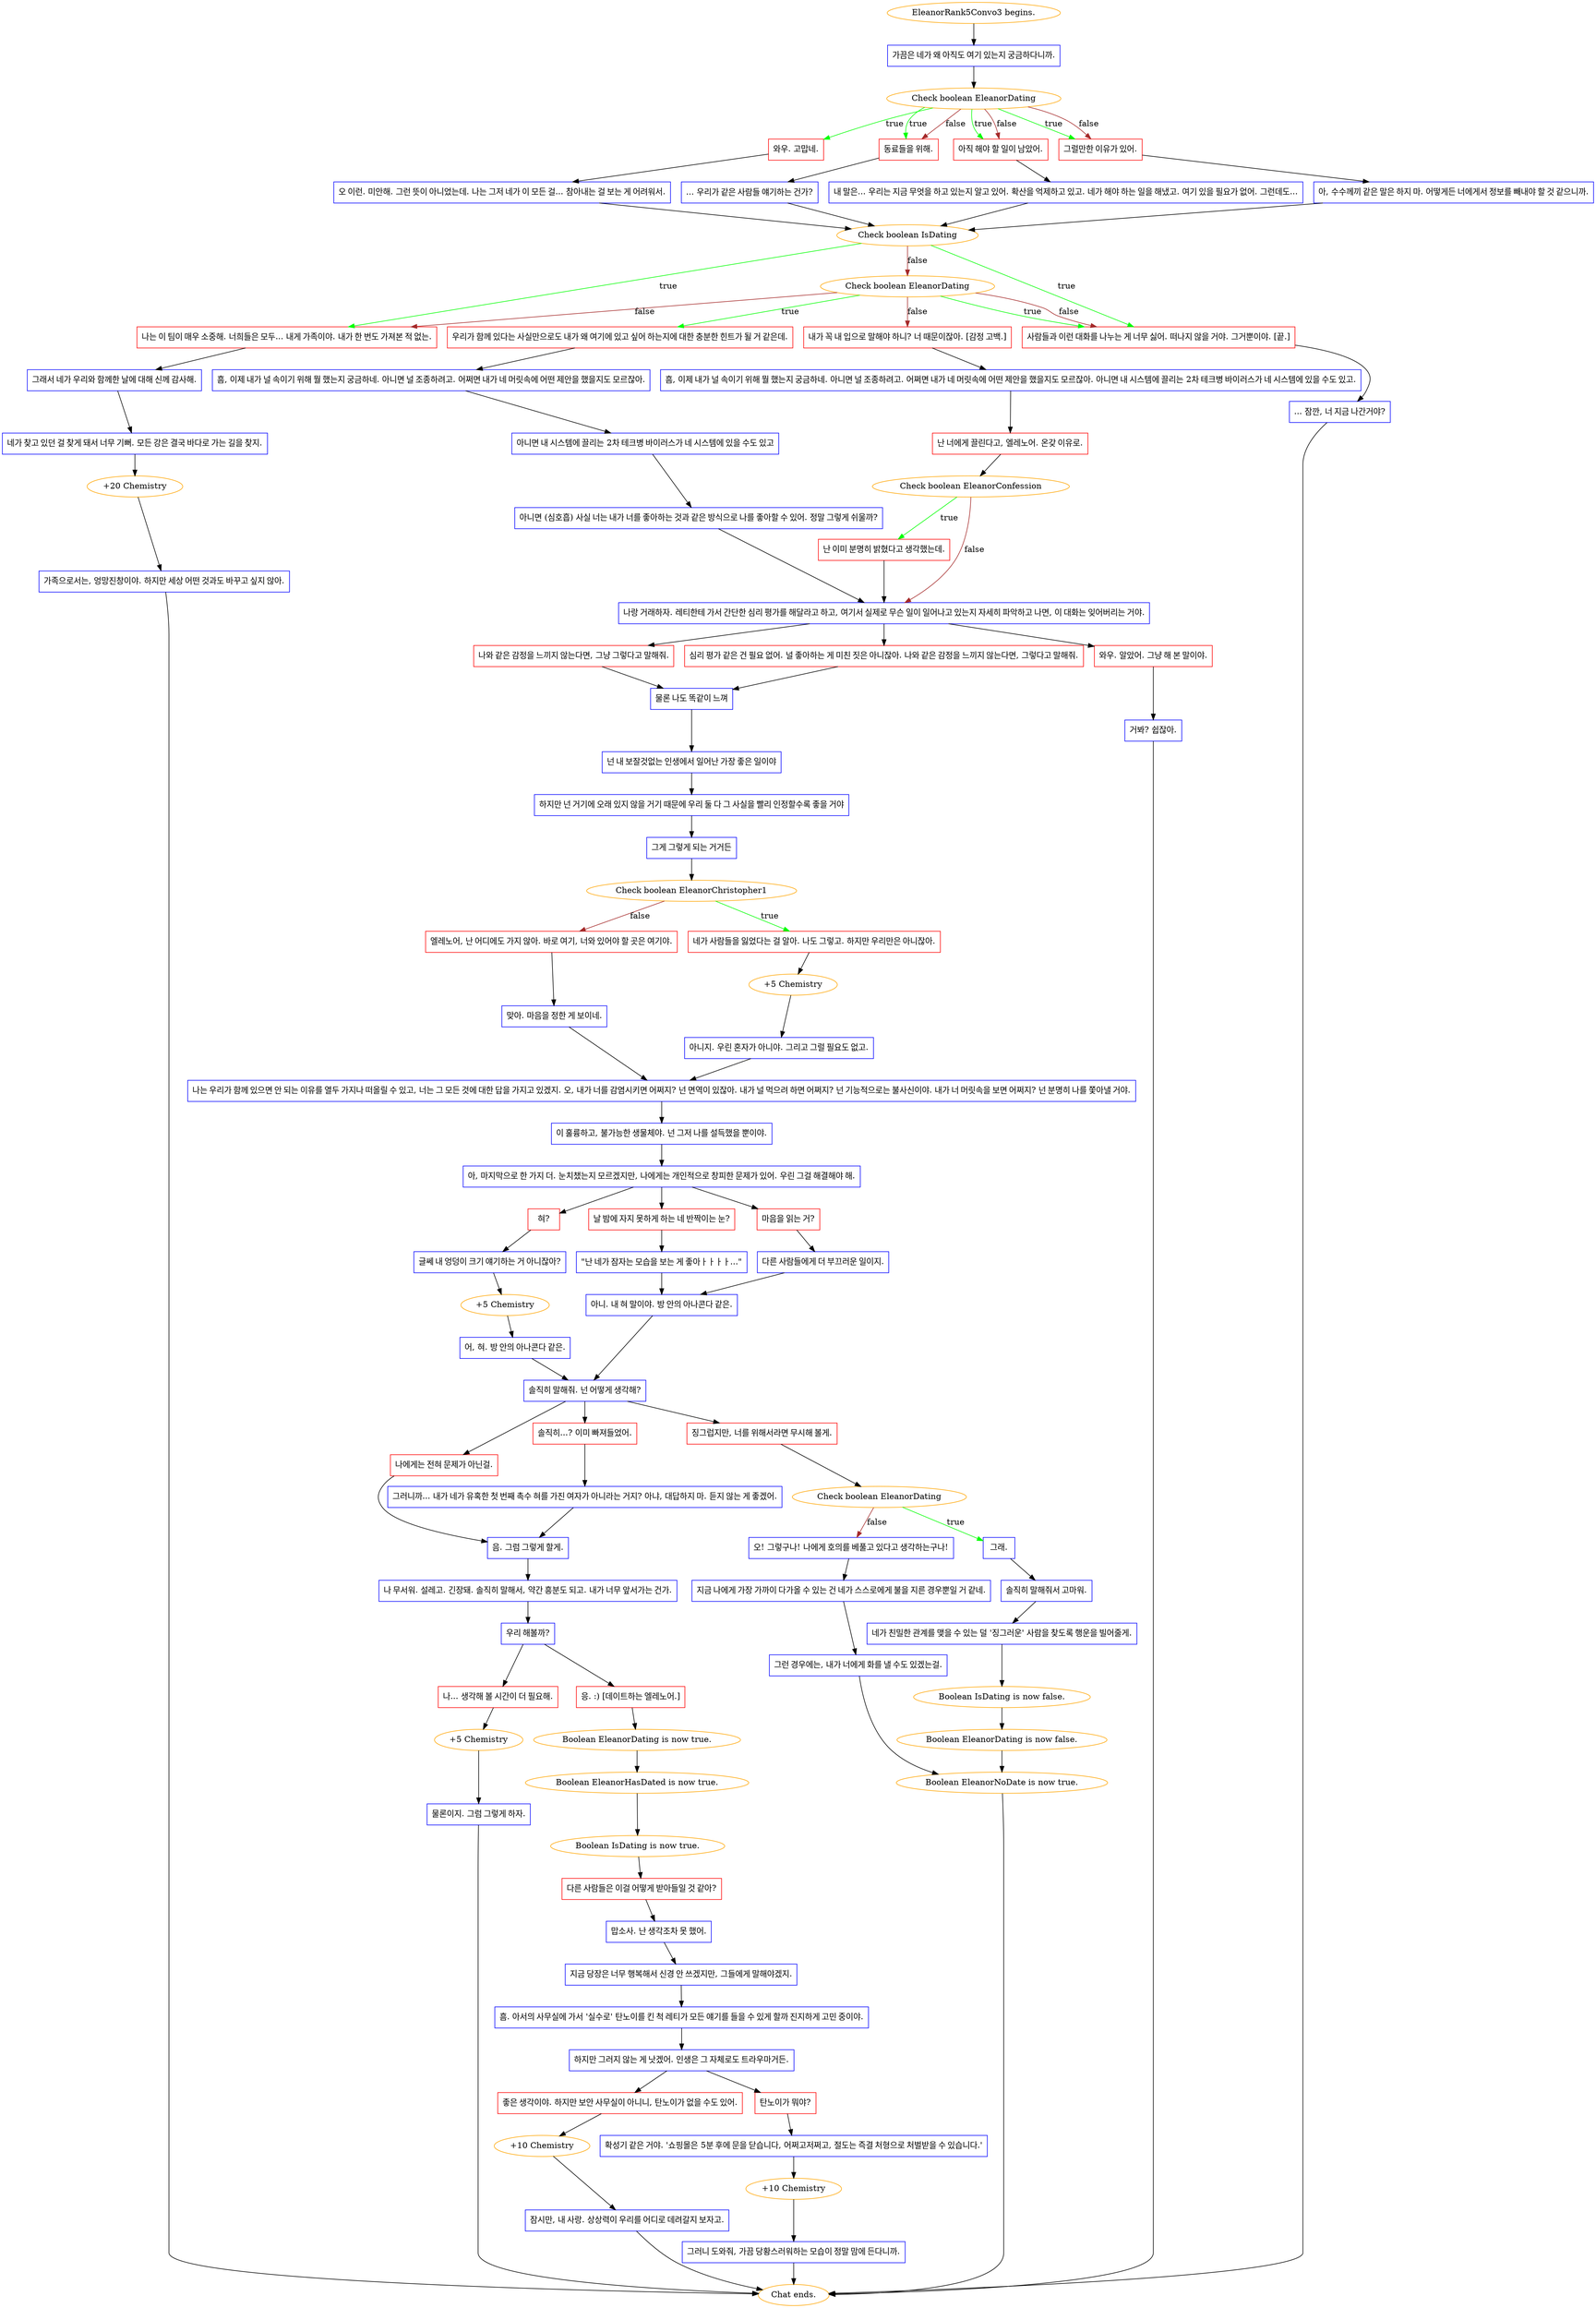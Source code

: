 digraph {
	"EleanorRank5Convo3 begins." [color=orange];
		"EleanorRank5Convo3 begins." -> j63289209;
	j63289209 [label="가끔은 네가 왜 아직도 여기 있는지 궁금하다니까.",shape=box,color=blue];
		j63289209 -> j1105820008;
	j1105820008 [label="Check boolean EleanorDating",color=orange];
		j1105820008 -> j2184612716 [label=true,color=green];
		j1105820008 -> j1958707980 [label=true,color=green];
		j1105820008 -> j693927266 [label=true,color=green];
		j1105820008 -> j4032085217 [label=true,color=green];
		j1105820008 -> j1958707980 [label=false,color=brown];
		j1105820008 -> j693927266 [label=false,color=brown];
		j1105820008 -> j4032085217 [label=false,color=brown];
	j2184612716 [label="와우. 고맙네.",shape=box,color=red];
		j2184612716 -> j2900646922;
	j1958707980 [label="동료들을 위해.",shape=box,color=red];
		j1958707980 -> j3211105851;
	j693927266 [label="아직 해야 할 일이 남았어.",shape=box,color=red];
		j693927266 -> j27698787;
	j4032085217 [label="그럴만한 이유가 있어.",shape=box,color=red];
		j4032085217 -> j2866046766;
	j2900646922 [label="오 이런. 미안해. 그런 뜻이 아니었는데. 나는 그저 네가 이 모든 걸... 참아내는 걸 보는 게 어려워서.",shape=box,color=blue];
		j2900646922 -> j948818843;
	j3211105851 [label="... 우리가 같은 사람들 얘기하는 건가?",shape=box,color=blue];
		j3211105851 -> j948818843;
	j27698787 [label="내 말은... 우리는 지금 무엇을 하고 있는지 알고 있어. 확산을 억제하고 있고. 네가 해야 하는 일을 해냈고. 여기 있을 필요가 없어. 그런데도...",shape=box,color=blue];
		j27698787 -> j948818843;
	j2866046766 [label="아, 수수께끼 같은 말은 하지 마. 어떻게든 너에게서 정보를 빼내야 할 것 같으니까.",shape=box,color=blue];
		j2866046766 -> j948818843;
	j948818843 [label="Check boolean IsDating",color=orange];
		j948818843 -> j2742966442 [label=true,color=green];
		j948818843 -> j1795076810 [label=true,color=green];
		j948818843 -> j125273988 [label=false,color=brown];
	j2742966442 [label="사람들과 이런 대화를 나누는 게 너무 싫어. 떠나지 않을 거야. 그거뿐이야. [끝.]",shape=box,color=red];
		j2742966442 -> j1097322203;
	j1795076810 [label="나는 이 팀이 매우 소중해. 너희들은 모두... 내게 가족이야. 내가 한 번도 가져본 적 없는.",shape=box,color=red];
		j1795076810 -> j1462562352;
	j125273988 [label="Check boolean EleanorDating",color=orange];
		j125273988 -> j3604782106 [label=true,color=green];
		j125273988 -> j2742966442 [label=true,color=green];
		j125273988 -> j3367157920 [label=false,color=brown];
		j125273988 -> j1795076810 [label=false,color=brown];
		j125273988 -> j2742966442 [label=false,color=brown];
	j1097322203 [label="... 잠깐, 너 지금 나간거야?",shape=box,color=blue];
		j1097322203 -> "Chat ends.";
	j1462562352 [label="그래서 네가 우리와 함께한 날에 대해 신께 감사해.",shape=box,color=blue];
		j1462562352 -> j569568078;
	j3604782106 [label="우리가 함께 있다는 사실만으로도 내가 왜 여기에 있고 싶어 하는지에 대한 충분한 힌트가 될 거 같은데.",shape=box,color=red];
		j3604782106 -> j1774223325;
	j3367157920 [label="내가 꼭 내 입으로 말해야 하니? 너 때문이잖아. [감정 고백.]",shape=box,color=red];
		j3367157920 -> j4117819466;
	"Chat ends." [color=orange];
	j569568078 [label="네가 찾고 있던 걸 찾게 돼서 너무 기뻐. 모든 강은 결국 바다로 가는 길을 찾지.",shape=box,color=blue];
		j569568078 -> j4292337148;
	j1774223325 [label="흠, 이제 내가 널 속이기 위해 뭘 했는지 궁금하네. 아니면 널 조종하려고. 어쩌면 내가 네 머릿속에 어떤 제안을 했을지도 모르잖아.",shape=box,color=blue];
		j1774223325 -> j512485837;
	j4117819466 [label="흠, 이제 내가 널 속이기 위해 뭘 했는지 궁금하네. 아니면 널 조종하려고. 어쩌면 내가 네 머릿속에 어떤 제안을 했을지도 모르잖아. 아니면 내 시스템에 끌리는 2차 테크병 바이러스가 네 시스템에 있을 수도 있고.",shape=box,color=blue];
		j4117819466 -> j694523506;
	j4292337148 [label="+20 Chemistry",color=orange];
		j4292337148 -> j1169355236;
	j512485837 [label="아니면 내 시스템에 끌리는 2차 테크병 바이러스가 네 시스템에 있을 수도 있고",shape=box,color=blue];
		j512485837 -> j1269144126;
	j694523506 [label="난 너에게 끌린다고, 엘레노어. 온갖 이유로.",shape=box,color=red];
		j694523506 -> j2084162130;
	j1169355236 [label="가족으로서는, 엉망진창이야. 하지만 세상 어떤 것과도 바꾸고 싶지 않아.",shape=box,color=blue];
		j1169355236 -> "Chat ends.";
	j1269144126 [label="아니면 (심호흡) 사실 너는 내가 너를 좋아하는 것과 같은 방식으로 나를 좋아할 수 있어. 정말 그렇게 쉬울까?",shape=box,color=blue];
		j1269144126 -> j1911901874;
	j2084162130 [label="Check boolean EleanorConfession",color=orange];
		j2084162130 -> j686636135 [label=true,color=green];
		j2084162130 -> j1911901874 [label=false,color=brown];
	j1911901874 [label="나랑 거래하자. 레티한테 가서 간단한 심리 평가를 해달라고 하고, 여기서 실제로 무슨 일이 일어나고 있는지 자세히 파악하고 나면, 이 대화는 잊어버리는 거야.",shape=box,color=blue];
		j1911901874 -> j2670424353;
		j1911901874 -> j1790665126;
		j1911901874 -> j1417044743;
	j686636135 [label="난 이미 분명히 밝혔다고 생각했는데.",shape=box,color=red];
		j686636135 -> j1911901874;
	j2670424353 [label="심리 평가 같은 건 필요 없어. 널 좋아하는 게 미친 짓은 아니잖아. 나와 같은 감정을 느끼지 않는다면, 그렇다고 말해줘.",shape=box,color=red];
		j2670424353 -> j1048904664;
	j1790665126 [label="나와 같은 감정을 느끼지 않는다면, 그냥 그렇다고 말해줘.",shape=box,color=red];
		j1790665126 -> j1048904664;
	j1417044743 [label="와우. 알았어. 그냥 해 본 말이야.",shape=box,color=red];
		j1417044743 -> j3699757898;
	j1048904664 [label="물론 나도 똑같이 느껴",shape=box,color=blue];
		j1048904664 -> j133871168;
	j3699757898 [label="거봐? 쉽잖아.",shape=box,color=blue];
		j3699757898 -> "Chat ends.";
	j133871168 [label="넌 내 보잘것없는 인생에서 일어난 가장 좋은 일이야",shape=box,color=blue];
		j133871168 -> j2969770385;
	j2969770385 [label="하지만 넌 거기에 오래 있지 않을 거기 때문에 우리 둘 다 그 사실을 빨리 인정할수록 좋을 거야",shape=box,color=blue];
		j2969770385 -> j2319160326;
	j2319160326 [label="그게 그렇게 되는 거거든",shape=box,color=blue];
		j2319160326 -> j2953212660;
	j2953212660 [label="Check boolean EleanorChristopher1",color=orange];
		j2953212660 -> j10723007 [label=true,color=green];
		j2953212660 -> j1033529833 [label=false,color=brown];
	j10723007 [label="네가 사람들을 잃었다는 걸 알아. 나도 그렇고. 하지만 우리만은 아니잖아.",shape=box,color=red];
		j10723007 -> j2615786027;
	j1033529833 [label="엘레노어, 난 어디에도 가지 않아. 바로 여기, 너와 있어야 할 곳은 여기야.",shape=box,color=red];
		j1033529833 -> j2929496445;
	j2615786027 [label="+5 Chemistry",color=orange];
		j2615786027 -> j1872017537;
	j2929496445 [label="맞아. 마음을 정한 게 보이네.",shape=box,color=blue];
		j2929496445 -> j3649071775;
	j1872017537 [label="아니지. 우린 혼자가 아니야. 그리고 그럴 필요도 없고.",shape=box,color=blue];
		j1872017537 -> j3649071775;
	j3649071775 [label="나는 우리가 함께 있으면 안 되는 이유를 열두 가지나 떠올릴 수 있고, 너는 그 모든 것에 대한 답을 가지고 있겠지. 오, 내가 너를 감염시키면 어쩌지? 넌 면역이 있잖아. 내가 널 먹으려 하면 어쩌지? 넌 기능적으로는 불사신이야. 내가 너 머릿속을 보면 어쩌지? 넌 분명히 나를 쫓아낼 거야.",shape=box,color=blue];
		j3649071775 -> j1599319105;
	j1599319105 [label="이 훌륭하고, 불가능한 생물체야. 넌 그저 나를 설득했을 뿐이야.",shape=box,color=blue];
		j1599319105 -> j1353523766;
	j1353523766 [label="아, 마지막으로 한 가지 더. 눈치챘는지 모르겠지만, 나에게는 개인적으로 창피한 문제가 있어. 우린 그걸 해결해야 해.",shape=box,color=blue];
		j1353523766 -> j602116617;
		j1353523766 -> j1663438778;
		j1353523766 -> j3207890677;
	j602116617 [label="날 밤에 자지 못하게 하는 네 반짝이는 눈?",shape=box,color=red];
		j602116617 -> j1332498227;
	j1663438778 [label="마음을 읽는 거?",shape=box,color=red];
		j1663438778 -> j486424918;
	j3207890677 [label="혀?",shape=box,color=red];
		j3207890677 -> j2314448162;
	j1332498227 [label="\"난 네가 잠자는 모습을 보는 게 좋아ㅏㅏㅏㅏ...\"",shape=box,color=blue];
		j1332498227 -> j2620177259;
	j486424918 [label="다른 사람들에게 더 부끄러운 일이지.",shape=box,color=blue];
		j486424918 -> j2620177259;
	j2314448162 [label="글쎄 내 엉덩이 크기 얘기하는 거 아니잖아?",shape=box,color=blue];
		j2314448162 -> j2949082231;
	j2620177259 [label="아니. 내 혀 말이야. 방 안의 아나콘다 같은.",shape=box,color=blue];
		j2620177259 -> j2970748003;
	j2949082231 [label="+5 Chemistry",color=orange];
		j2949082231 -> j2380065021;
	j2970748003 [label="솔직히 말해줘. 넌 어떻게 생각해?",shape=box,color=blue];
		j2970748003 -> j2678881750;
		j2970748003 -> j3932669224;
		j2970748003 -> j4011128323;
	j2380065021 [label="어, 혀. 방 안의 아나콘다 같은.",shape=box,color=blue];
		j2380065021 -> j2970748003;
	j2678881750 [label="징그럽지만, 너를 위해서라면 무시해 볼게.",shape=box,color=red];
		j2678881750 -> j737588234;
	j3932669224 [label="나에게는 전혀 문제가 아닌걸.",shape=box,color=red];
		j3932669224 -> j4150952713;
	j4011128323 [label="솔직히...? 이미 빠져들었어.",shape=box,color=red];
		j4011128323 -> j1876076460;
	j737588234 [label="Check boolean EleanorDating",color=orange];
		j737588234 -> j109025609 [label=true,color=green];
		j737588234 -> j2511786427 [label=false,color=brown];
	j4150952713 [label="음. 그럼 그렇게 할게.",shape=box,color=blue];
		j4150952713 -> j1775760429;
	j1876076460 [label="그러니까... 내가 네가 유혹한 첫 번째 촉수 혀를 가진 여자가 아니라는 거지? 아냐, 대답하지 마. 듣지 않는 게 좋겠어.",shape=box,color=blue];
		j1876076460 -> j4150952713;
	j109025609 [label="그래.",shape=box,color=blue];
		j109025609 -> j3359829635;
	j2511786427 [label="오! 그렇구나! 나에게 호의를 베풀고 있다고 생각하는구나!",shape=box,color=blue];
		j2511786427 -> j1741476843;
	j1775760429 [label="나 무서워. 설레고. 긴장돼. 솔직히 말해서, 약간 흥분도 되고. 내가 너무 앞서가는 건가.",shape=box,color=blue];
		j1775760429 -> j1086033935;
	j3359829635 [label="솔직히 말해줘서 고마워.",shape=box,color=blue];
		j3359829635 -> j3506587598;
	j1741476843 [label="지금 나에게 가장 가까이 다가올 수 있는 건 네가 스스로에게 불을 지른 경우뿐일 거 같네.",shape=box,color=blue];
		j1741476843 -> j3497963676;
	j1086033935 [label="우리 해볼까?",shape=box,color=blue];
		j1086033935 -> j2529353043;
		j1086033935 -> j1492379584;
	j3506587598 [label="네가 친밀한 관계를 맺을 수 있는 덜 '징그러운' 사람을 찾도록 행운을 빌어줄게.",shape=box,color=blue];
		j3506587598 -> j3127028283;
	j3497963676 [label="그런 경우에는, 내가 너에게 화를 낼 수도 있겠는걸.",shape=box,color=blue];
		j3497963676 -> j2728200779;
	j2529353043 [label="응. :) [데이트하는 엘레노어.]",shape=box,color=red];
		j2529353043 -> j1741062455;
	j1492379584 [label="나... 생각해 볼 시간이 더 필요해.",shape=box,color=red];
		j1492379584 -> j1309416544;
	j3127028283 [label="Boolean IsDating is now false.",color=orange];
		j3127028283 -> j3856107511;
	j2728200779 [label="Boolean EleanorNoDate is now true.",color=orange];
		j2728200779 -> "Chat ends.";
	j1741062455 [label="Boolean EleanorDating is now true.",color=orange];
		j1741062455 -> j443443646;
	j1309416544 [label="+5 Chemistry",color=orange];
		j1309416544 -> j3479694762;
	j3856107511 [label="Boolean EleanorDating is now false.",color=orange];
		j3856107511 -> j2728200779;
	j443443646 [label="Boolean EleanorHasDated is now true.",color=orange];
		j443443646 -> j2353036039;
	j3479694762 [label="물론이지. 그럼 그렇게 하자.",shape=box,color=blue];
		j3479694762 -> "Chat ends.";
	j2353036039 [label="Boolean IsDating is now true.",color=orange];
		j2353036039 -> j4058237149;
	j4058237149 [label="다른 사람들은 이걸 어떻게 받아들일 것 같아?",shape=box,color=red];
		j4058237149 -> j2857281158;
	j2857281158 [label="맙소사. 난 생각조차 못 했어.",shape=box,color=blue];
		j2857281158 -> j3027701261;
	j3027701261 [label="지금 당장은 너무 행복해서 신경 안 쓰겠지만, 그들에게 말해야겠지.",shape=box,color=blue];
		j3027701261 -> j730726862;
	j730726862 [label="흠. 아서의 사무실에 가서 '실수로' 탄노이를 킨 척 레티가 모든 얘기를 들을 수 있게 할까 진지하게 고민 중이야.",shape=box,color=blue];
		j730726862 -> j4217860540;
	j4217860540 [label="하지만 그러지 않는 게 낫겠어. 인생은 그 자체로도 트라우마거든.",shape=box,color=blue];
		j4217860540 -> j1311698083;
		j4217860540 -> j436502067;
	j1311698083 [label="좋은 생각이야. 하지만 보안 사무실이 아니니, 탄노이가 없을 수도 있어.",shape=box,color=red];
		j1311698083 -> j2709694659;
	j436502067 [label="탄노이가 뭐야?",shape=box,color=red];
		j436502067 -> j2962183667;
	j2709694659 [label="+10 Chemistry",color=orange];
		j2709694659 -> j743804140;
	j2962183667 [label="확성기 같은 거야. '쇼핑몰은 5분 후에 문을 닫습니다, 어쩌고저쩌고, 절도는 즉결 처형으로 처벌받을 수 있습니다.'",shape=box,color=blue];
		j2962183667 -> j3129901085;
	j743804140 [label="잠시만, 내 사랑. 상상력이 우리를 어디로 데려갈지 보자고.",shape=box,color=blue];
		j743804140 -> "Chat ends.";
	j3129901085 [label="+10 Chemistry",color=orange];
		j3129901085 -> j3378017180;
	j3378017180 [label="그러니 도와줘, 가끔 당황스러워하는 모습이 정말 맘에 든다니까.",shape=box,color=blue];
		j3378017180 -> "Chat ends.";
}